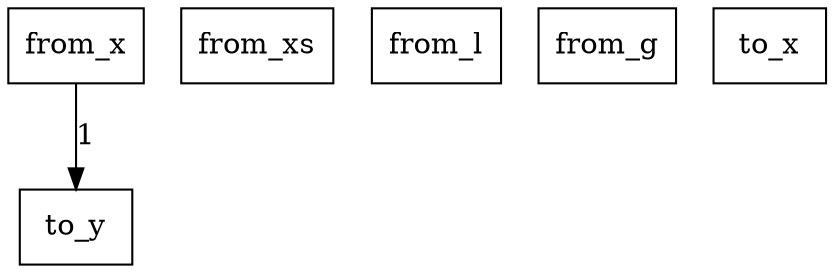 digraph {
    graph [rankdir=TB
          ,bgcolor=transparent];
    node [shape=box
         ,fillcolor=white
         ,style=filled];
    0 [label=<from_x>];
    1 [label=<from_xs>];
    2 [label=<from_l>];
    3 [label=<from_g>];
    4 [label=<to_x>];
    5 [label=<to_y>];
    0 -> 5 [label=1];
}